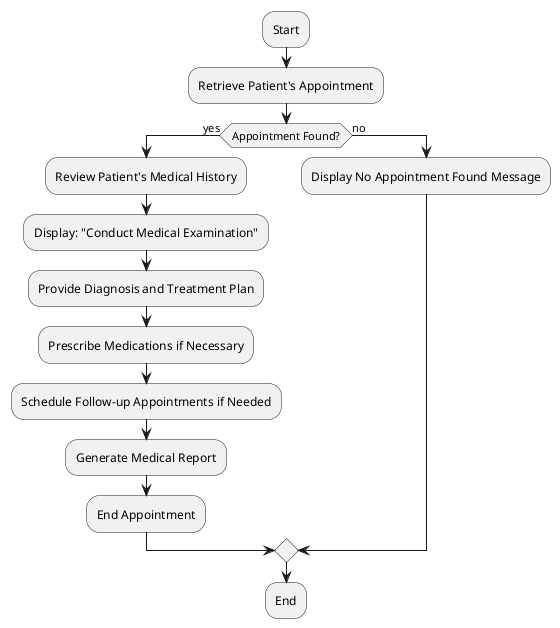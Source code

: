 @startuml Patient Appointment
:Start;
:Retrieve Patient's Appointment;
if (Appointment Found?) then (yes)
  :Review Patient's Medical History;
  :Display: "Conduct Medical Examination";
  :Provide Diagnosis and Treatment Plan;
  :Prescribe Medications if Necessary;
  :Schedule Follow-up Appointments if Needed;
  :Generate Medical Report;
  :End Appointment;
else (no)
  :Display No Appointment Found Message;
endif
:End;
@enduml